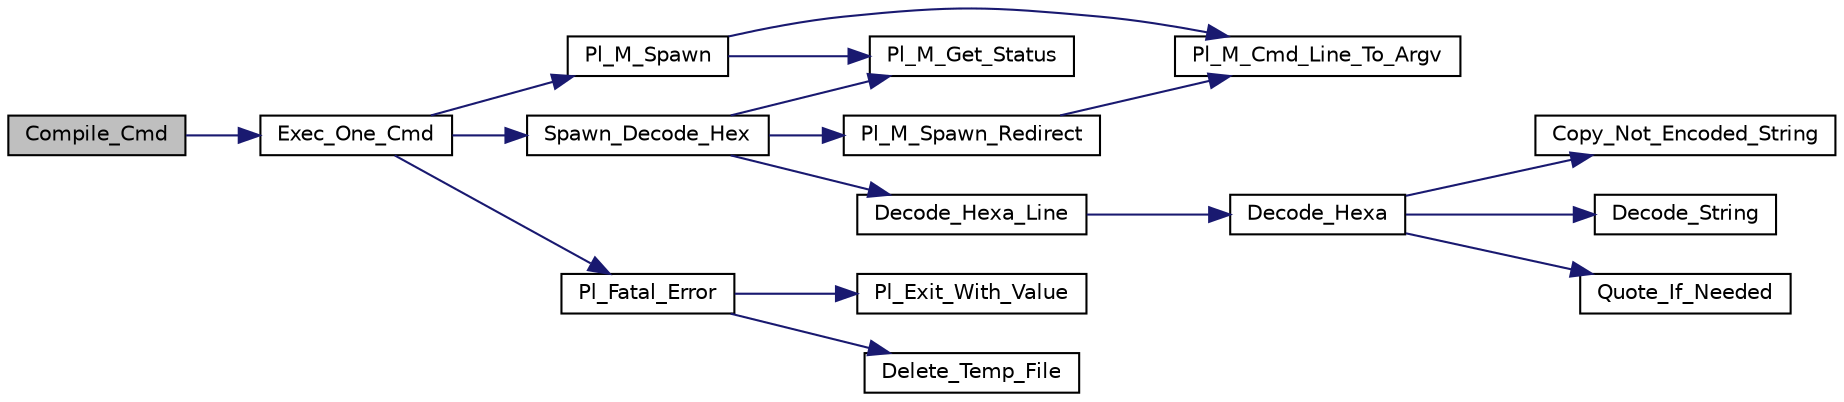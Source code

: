 digraph "Compile_Cmd"
{
  edge [fontname="Helvetica",fontsize="10",labelfontname="Helvetica",labelfontsize="10"];
  node [fontname="Helvetica",fontsize="10",shape=record];
  rankdir="LR";
  Node1 [label="Compile_Cmd",height=0.2,width=0.4,color="black", fillcolor="grey75", style="filled", fontcolor="black"];
  Node1 -> Node2 [color="midnightblue",fontsize="10",style="solid"];
  Node2 [label="Exec_One_Cmd",height=0.2,width=0.4,color="black", fillcolor="white", style="filled",URL="$top__comp_8c.html#a19c0ccb0e9d1a23b5115a7e1b5984bac"];
  Node2 -> Node3 [color="midnightblue",fontsize="10",style="solid"];
  Node3 [label="Pl_M_Spawn",height=0.2,width=0.4,color="black", fillcolor="white", style="filled",URL="$machine1_8c.html#afaa73f45692180d33d0c4ba2864c5191"];
  Node3 -> Node4 [color="midnightblue",fontsize="10",style="solid"];
  Node4 [label="Pl_M_Cmd_Line_To_Argv",height=0.2,width=0.4,color="black", fillcolor="white", style="filled",URL="$machine1_8c.html#a37c7ecbf2021d6a3c96a8e26a73ea517"];
  Node3 -> Node5 [color="midnightblue",fontsize="10",style="solid"];
  Node5 [label="Pl_M_Get_Status",height=0.2,width=0.4,color="black", fillcolor="white", style="filled",URL="$machine1_8c.html#ab6fe9a2e36cbda4d3333bbb065314d25"];
  Node2 -> Node6 [color="midnightblue",fontsize="10",style="solid"];
  Node6 [label="Spawn_Decode_Hex",height=0.2,width=0.4,color="black", fillcolor="white", style="filled",URL="$top__comp_8c.html#a03f66c23ebf1b0377e617a650a88782d"];
  Node6 -> Node7 [color="midnightblue",fontsize="10",style="solid"];
  Node7 [label="Pl_M_Spawn_Redirect",height=0.2,width=0.4,color="black", fillcolor="white", style="filled",URL="$machine1_8c.html#a17ce0df391f0160574aec0d5fb760fac"];
  Node7 -> Node4 [color="midnightblue",fontsize="10",style="solid"];
  Node6 -> Node8 [color="midnightblue",fontsize="10",style="solid"];
  Node8 [label="Decode_Hexa_Line",height=0.2,width=0.4,color="black", fillcolor="white", style="filled",URL="$decode__hexa_8c.html#a557b9e6f8b78d63874887b366cbc35ed"];
  Node8 -> Node9 [color="midnightblue",fontsize="10",style="solid"];
  Node9 [label="Decode_Hexa",height=0.2,width=0.4,color="black", fillcolor="white", style="filled",URL="$decode__hexa_8c.html#ae547227b9f8687b00400668f4aeae951"];
  Node9 -> Node10 [color="midnightblue",fontsize="10",style="solid"];
  Node10 [label="Copy_Not_Encoded_String",height=0.2,width=0.4,color="black", fillcolor="white", style="filled",URL="$decode__hexa_8c.html#a6cd498a8932910b95ff7330b6eec3635"];
  Node9 -> Node11 [color="midnightblue",fontsize="10",style="solid"];
  Node11 [label="Decode_String",height=0.2,width=0.4,color="black", fillcolor="white", style="filled",URL="$decode__hexa_8c.html#afc598f5c3844d4b1f2626a1e9d832502"];
  Node9 -> Node12 [color="midnightblue",fontsize="10",style="solid"];
  Node12 [label="Quote_If_Needed",height=0.2,width=0.4,color="black", fillcolor="white", style="filled",URL="$decode__hexa_8c.html#a73e82cee47b73949cbe8a0b906f560fe"];
  Node6 -> Node5 [color="midnightblue",fontsize="10",style="solid"];
  Node2 -> Node13 [color="midnightblue",fontsize="10",style="solid"];
  Node13 [label="Pl_Fatal_Error",height=0.2,width=0.4,color="black", fillcolor="white", style="filled",URL="$top__comp_8c.html#a190fea7904d7245d4fdc5e9404a07907"];
  Node13 -> Node14 [color="midnightblue",fontsize="10",style="solid"];
  Node14 [label="Pl_Exit_With_Value",height=0.2,width=0.4,color="black", fillcolor="white", style="filled",URL="$misc_8c.html#a8099040b9286fee033483072ff631476"];
  Node13 -> Node15 [color="midnightblue",fontsize="10",style="solid"];
  Node15 [label="Delete_Temp_File",height=0.2,width=0.4,color="black", fillcolor="white", style="filled",URL="$top__comp_8c.html#aeaf5bd770922e3f36c7b2b786e54c696"];
}
